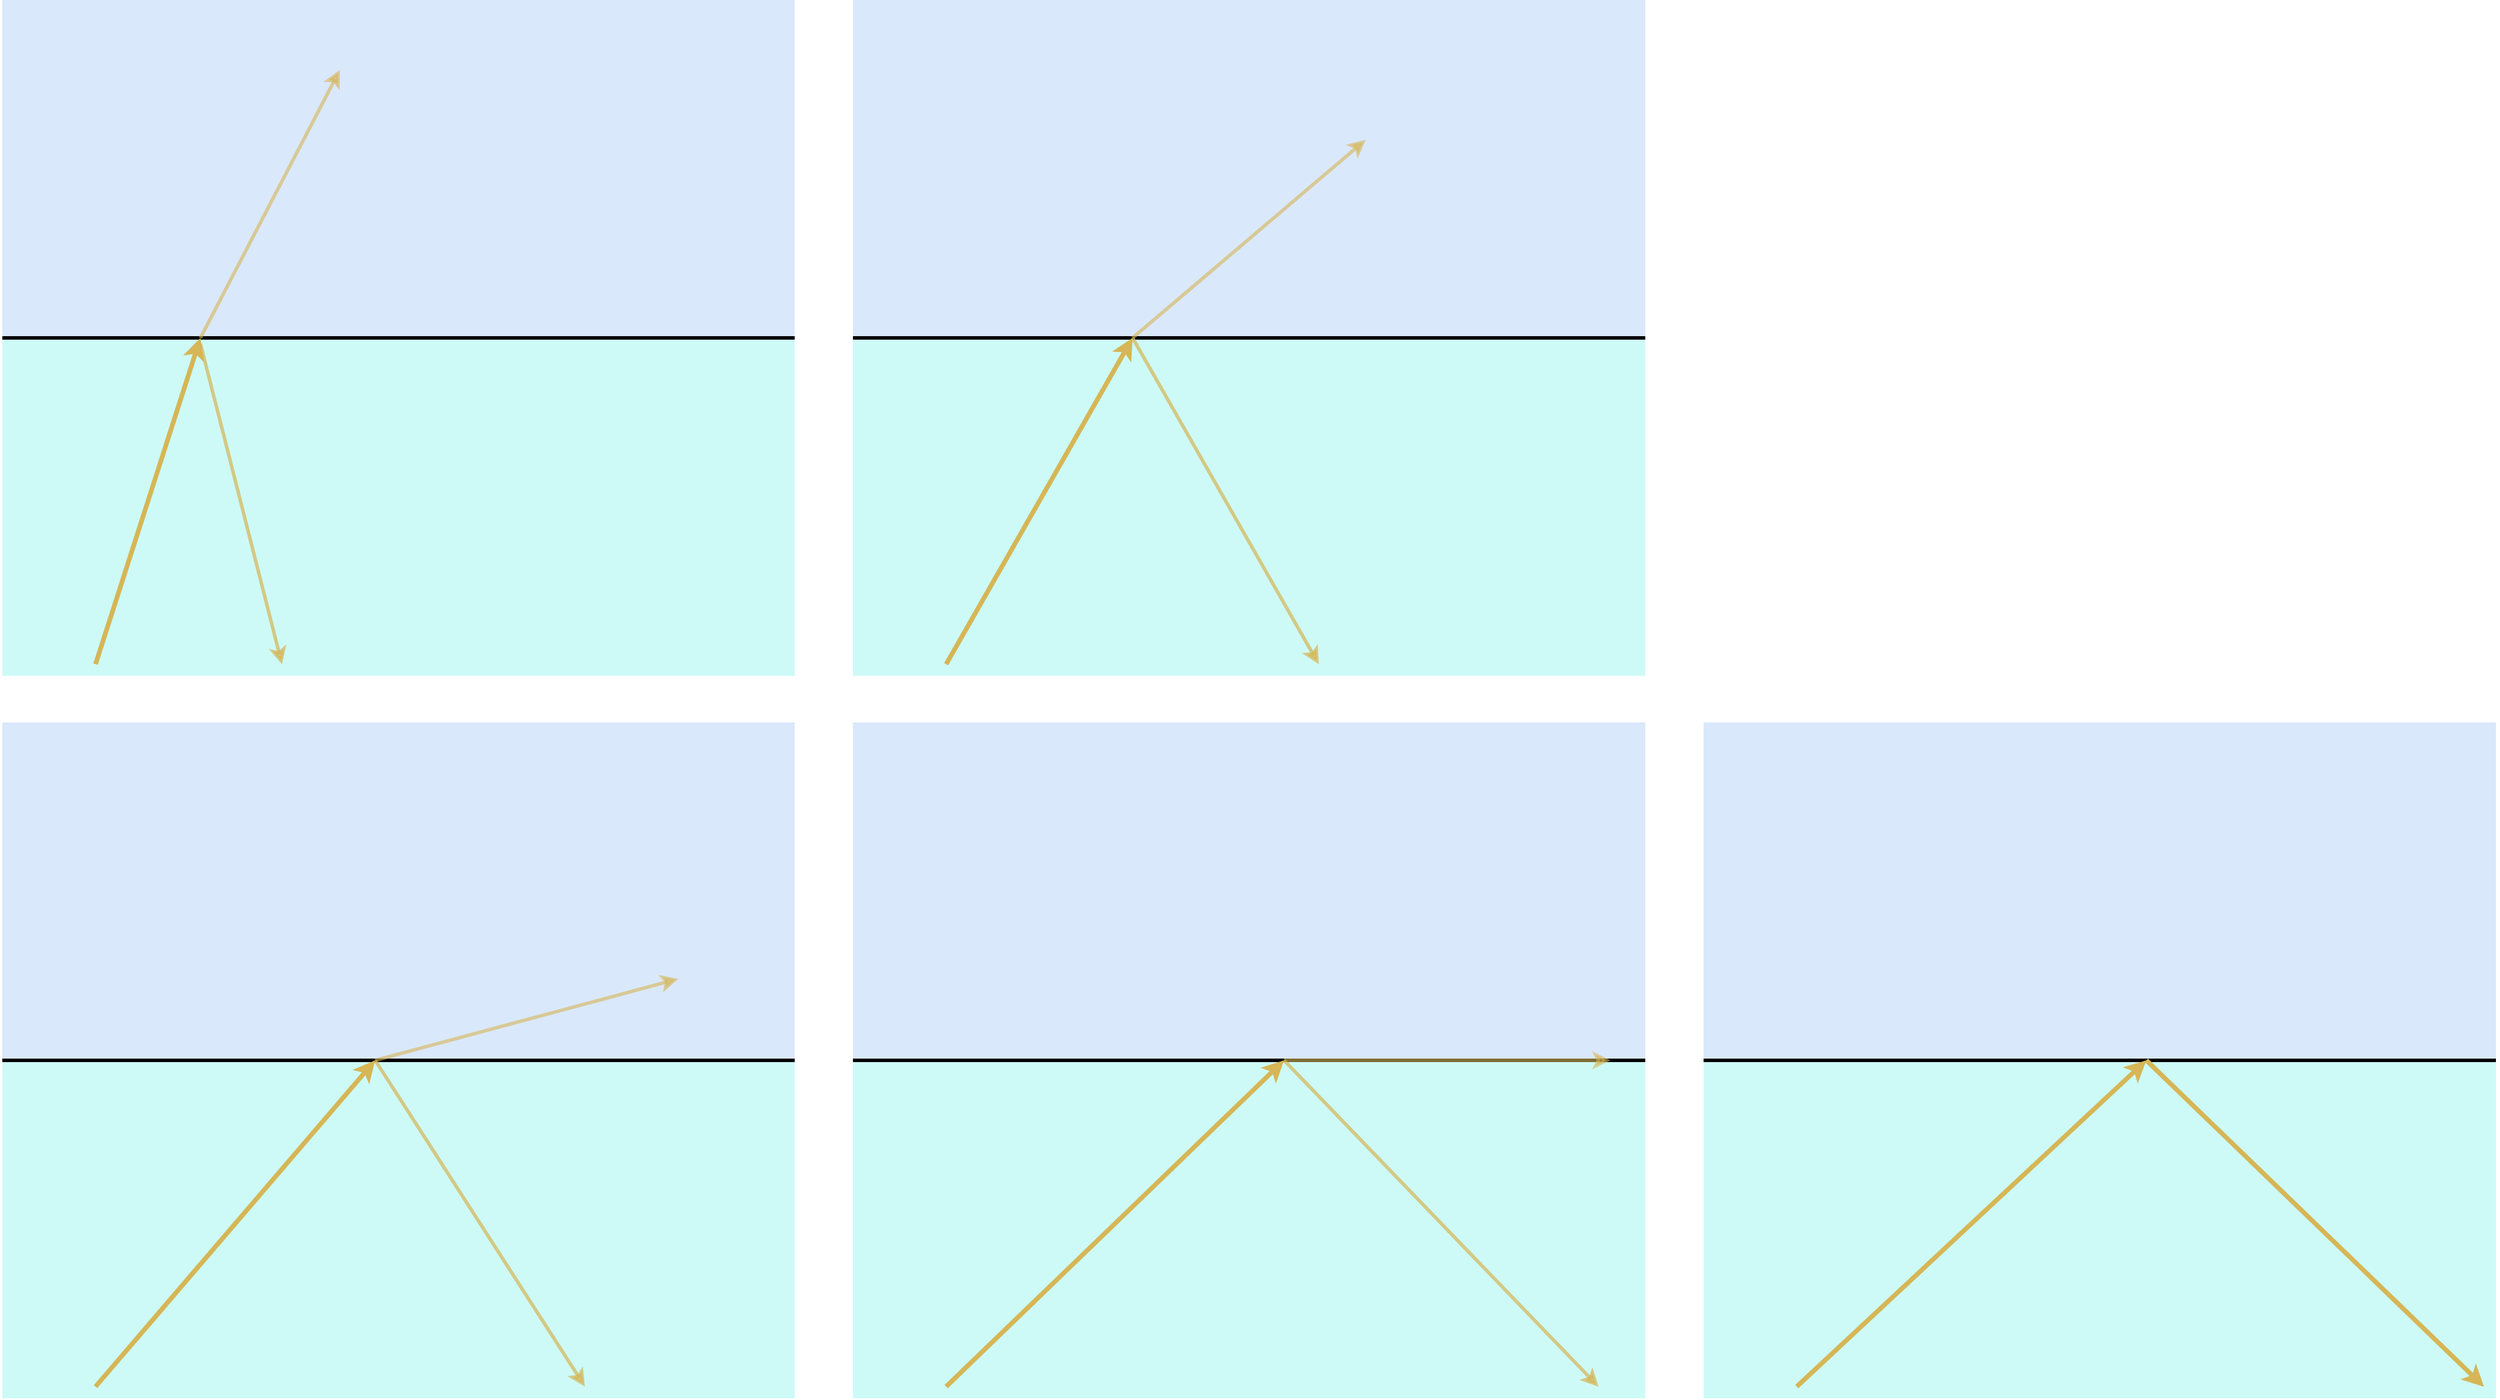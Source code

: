 <mxfile>
    <diagram id="iF_ic0QzFZOFLCidcIUw" name="Page-1">
        <mxGraphModel dx="1305" dy="1164" grid="1" gridSize="10" guides="1" tooltips="1" connect="1" arrows="1" fold="1" page="1" pageScale="1" pageWidth="827" pageHeight="1169" math="0" shadow="0">
            <root>
                <mxCell id="0"/>
                <mxCell id="1" parent="0"/>
                <mxCell id="3" value="" style="rounded=0;whiteSpace=wrap;html=1;fontSize=20;fillColor=#CDFAF7;strokeColor=none;" vertex="1" parent="1">
                    <mxGeometry x="80" y="520" width="680" height="290" as="geometry"/>
                </mxCell>
                <mxCell id="4" value="" style="rounded=0;whiteSpace=wrap;html=1;fontSize=20;fillColor=#dae8fc;strokeColor=none;" vertex="1" parent="1">
                    <mxGeometry x="80" y="230" width="680" height="290" as="geometry"/>
                </mxCell>
                <mxCell id="5" value="" style="endArrow=none;html=1;strokeWidth=3;" edge="1" parent="1">
                    <mxGeometry width="50" height="50" relative="1" as="geometry">
                        <mxPoint x="80" y="520" as="sourcePoint"/>
                        <mxPoint x="760" y="520" as="targetPoint"/>
                    </mxGeometry>
                </mxCell>
                <mxCell id="6" value="" style="endArrow=classic;html=1;strokeWidth=4;endFill=1;fillColor=#fff2cc;strokeColor=#d6b656;" edge="1" parent="1">
                    <mxGeometry width="50" height="50" relative="1" as="geometry">
                        <mxPoint x="160" y="800" as="sourcePoint"/>
                        <mxPoint x="250" y="520" as="targetPoint"/>
                    </mxGeometry>
                </mxCell>
                <mxCell id="7" value="" style="endArrow=classic;html=1;strokeWidth=3;endFill=1;fillColor=#fff2cc;strokeColor=#d6b656;opacity=70;entryX=0.353;entryY=0.966;entryDx=0;entryDy=0;entryPerimeter=0;" edge="1" parent="1" target="3">
                    <mxGeometry width="50" height="50" relative="1" as="geometry">
                        <mxPoint x="250" y="525" as="sourcePoint"/>
                        <mxPoint x="490" y="805" as="targetPoint"/>
                    </mxGeometry>
                </mxCell>
                <mxCell id="8" value="" style="endArrow=none;html=1;strokeWidth=2;dashed=1;dashPattern=8 8;startArrow=none;" edge="1" parent="1" source="3">
                    <mxGeometry width="50" height="50" relative="1" as="geometry">
                        <mxPoint x="400" y="980" as="sourcePoint"/>
                        <mxPoint x="400" y="520" as="targetPoint"/>
                    </mxGeometry>
                </mxCell>
                <mxCell id="11" value="" style="endArrow=classic;html=1;strokeWidth=3;endFill=1;fillColor=#fff2cc;strokeColor=#d6b656;entryX=0.426;entryY=0.207;entryDx=0;entryDy=0;entryPerimeter=0;opacity=60;" edge="1" parent="1" target="4">
                    <mxGeometry width="50" height="50" relative="1" as="geometry">
                        <mxPoint x="250" y="520" as="sourcePoint"/>
                        <mxPoint x="450" y="290" as="targetPoint"/>
                    </mxGeometry>
                </mxCell>
                <mxCell id="19" value="" style="rounded=0;whiteSpace=wrap;html=1;fontSize=20;fillColor=#CDFAF7;strokeColor=none;" vertex="1" parent="1">
                    <mxGeometry x="810" y="520" width="680" height="290" as="geometry"/>
                </mxCell>
                <mxCell id="20" value="" style="rounded=0;whiteSpace=wrap;html=1;fontSize=20;fillColor=#dae8fc;strokeColor=none;" vertex="1" parent="1">
                    <mxGeometry x="810" y="230" width="680" height="290" as="geometry"/>
                </mxCell>
                <mxCell id="21" value="" style="endArrow=none;html=1;strokeWidth=3;" edge="1" parent="1">
                    <mxGeometry width="50" height="50" relative="1" as="geometry">
                        <mxPoint x="810" y="520" as="sourcePoint"/>
                        <mxPoint x="1490" y="520" as="targetPoint"/>
                    </mxGeometry>
                </mxCell>
                <mxCell id="22" value="" style="endArrow=classic;html=1;strokeWidth=4;endFill=1;fillColor=#fff2cc;strokeColor=#d6b656;" edge="1" parent="1">
                    <mxGeometry width="50" height="50" relative="1" as="geometry">
                        <mxPoint x="890" y="800" as="sourcePoint"/>
                        <mxPoint x="1050" y="520" as="targetPoint"/>
                    </mxGeometry>
                </mxCell>
                <mxCell id="23" value="" style="endArrow=classic;html=1;strokeWidth=3;endFill=1;fillColor=#fff2cc;strokeColor=#d6b656;opacity=70;entryX=0.588;entryY=0.966;entryDx=0;entryDy=0;entryPerimeter=0;" edge="1" parent="1" target="19">
                    <mxGeometry width="50" height="50" relative="1" as="geometry">
                        <mxPoint x="1050" y="520" as="sourcePoint"/>
                        <mxPoint x="1220" y="805" as="targetPoint"/>
                    </mxGeometry>
                </mxCell>
                <mxCell id="24" value="" style="endArrow=none;html=1;strokeWidth=2;dashed=1;dashPattern=8 8;startArrow=none;" edge="1" parent="1" source="19">
                    <mxGeometry width="50" height="50" relative="1" as="geometry">
                        <mxPoint x="1130" y="980" as="sourcePoint"/>
                        <mxPoint x="1130" y="520" as="targetPoint"/>
                    </mxGeometry>
                </mxCell>
                <mxCell id="25" value="" style="endArrow=classic;html=1;strokeWidth=3;endFill=1;fillColor=#fff2cc;strokeColor=#d6b656;entryX=0.647;entryY=0.414;entryDx=0;entryDy=0;entryPerimeter=0;opacity=60;" edge="1" parent="1" target="20">
                    <mxGeometry width="50" height="50" relative="1" as="geometry">
                        <mxPoint x="1050" y="520" as="sourcePoint"/>
                        <mxPoint x="1180" y="290" as="targetPoint"/>
                    </mxGeometry>
                </mxCell>
                <mxCell id="26" value="" style="rounded=0;whiteSpace=wrap;html=1;fontSize=20;fillColor=#CDFAF7;strokeColor=none;" vertex="1" parent="1">
                    <mxGeometry x="80" y="1140" width="680" height="290" as="geometry"/>
                </mxCell>
                <mxCell id="27" value="" style="rounded=0;whiteSpace=wrap;html=1;fontSize=20;fillColor=#dae8fc;strokeColor=none;" vertex="1" parent="1">
                    <mxGeometry x="80" y="850" width="680" height="290" as="geometry"/>
                </mxCell>
                <mxCell id="28" value="" style="endArrow=none;html=1;strokeWidth=3;" edge="1" parent="1">
                    <mxGeometry width="50" height="50" relative="1" as="geometry">
                        <mxPoint x="80" y="1140" as="sourcePoint"/>
                        <mxPoint x="760" y="1140" as="targetPoint"/>
                    </mxGeometry>
                </mxCell>
                <mxCell id="29" value="" style="endArrow=classic;html=1;strokeWidth=4;endFill=1;fillColor=#fff2cc;strokeColor=#d6b656;" edge="1" parent="1">
                    <mxGeometry width="50" height="50" relative="1" as="geometry">
                        <mxPoint x="160" y="1420" as="sourcePoint"/>
                        <mxPoint x="400" y="1140" as="targetPoint"/>
                    </mxGeometry>
                </mxCell>
                <mxCell id="30" value="" style="endArrow=classic;html=1;strokeWidth=3;endFill=1;fillColor=#fff2cc;strokeColor=#d6b656;opacity=70;" edge="1" parent="1">
                    <mxGeometry width="50" height="50" relative="1" as="geometry">
                        <mxPoint x="400" y="1140" as="sourcePoint"/>
                        <mxPoint x="580" y="1420" as="targetPoint"/>
                    </mxGeometry>
                </mxCell>
                <mxCell id="31" value="" style="endArrow=none;html=1;strokeWidth=2;dashed=1;dashPattern=8 8;startArrow=none;" edge="1" parent="1" source="26">
                    <mxGeometry width="50" height="50" relative="1" as="geometry">
                        <mxPoint x="400" y="1600" as="sourcePoint"/>
                        <mxPoint x="400" y="1140" as="targetPoint"/>
                    </mxGeometry>
                </mxCell>
                <mxCell id="32" value="" style="endArrow=classic;html=1;strokeWidth=3;endFill=1;fillColor=#fff2cc;strokeColor=#d6b656;entryX=0.853;entryY=0.759;entryDx=0;entryDy=0;entryPerimeter=0;opacity=60;" edge="1" parent="1" target="27">
                    <mxGeometry width="50" height="50" relative="1" as="geometry">
                        <mxPoint x="400" y="1140" as="sourcePoint"/>
                        <mxPoint x="450" y="910" as="targetPoint"/>
                    </mxGeometry>
                </mxCell>
                <mxCell id="33" value="" style="rounded=0;whiteSpace=wrap;html=1;fontSize=20;fillColor=#CDFAF7;strokeColor=none;" vertex="1" parent="1">
                    <mxGeometry x="810" y="1140" width="680" height="290" as="geometry"/>
                </mxCell>
                <mxCell id="34" value="" style="rounded=0;whiteSpace=wrap;html=1;fontSize=20;fillColor=#dae8fc;strokeColor=none;" vertex="1" parent="1">
                    <mxGeometry x="810" y="850" width="680" height="290" as="geometry"/>
                </mxCell>
                <mxCell id="35" value="" style="endArrow=none;html=1;strokeWidth=3;" edge="1" parent="1">
                    <mxGeometry width="50" height="50" relative="1" as="geometry">
                        <mxPoint x="810" y="1140" as="sourcePoint"/>
                        <mxPoint x="1490" y="1140" as="targetPoint"/>
                    </mxGeometry>
                </mxCell>
                <mxCell id="36" value="" style="endArrow=classic;html=1;strokeWidth=4;endFill=1;fillColor=#fff2cc;strokeColor=#d6b656;" edge="1" parent="1">
                    <mxGeometry width="50" height="50" relative="1" as="geometry">
                        <mxPoint x="890" y="1420" as="sourcePoint"/>
                        <mxPoint x="1180" y="1140" as="targetPoint"/>
                    </mxGeometry>
                </mxCell>
                <mxCell id="37" value="" style="endArrow=classic;html=1;strokeWidth=3;endFill=1;fillColor=#fff2cc;strokeColor=#d6b656;opacity=70;entryX=0.941;entryY=0.966;entryDx=0;entryDy=0;entryPerimeter=0;" edge="1" parent="1" target="33">
                    <mxGeometry width="50" height="50" relative="1" as="geometry">
                        <mxPoint x="1180" y="1140" as="sourcePoint"/>
                        <mxPoint x="1310" y="1420" as="targetPoint"/>
                    </mxGeometry>
                </mxCell>
                <mxCell id="38" value="" style="endArrow=none;html=1;strokeWidth=2;dashed=1;dashPattern=8 8;startArrow=none;" edge="1" parent="1" source="33">
                    <mxGeometry width="50" height="50" relative="1" as="geometry">
                        <mxPoint x="1130" y="1600" as="sourcePoint"/>
                        <mxPoint x="1130" y="1140" as="targetPoint"/>
                    </mxGeometry>
                </mxCell>
                <mxCell id="39" value="" style="endArrow=classic;html=1;strokeWidth=3;endFill=1;fillColor=#fff2cc;strokeColor=#d6b656;opacity=60;" edge="1" parent="1">
                    <mxGeometry width="50" height="50" relative="1" as="geometry">
                        <mxPoint x="1180" y="1140" as="sourcePoint"/>
                        <mxPoint x="1460" y="1140" as="targetPoint"/>
                    </mxGeometry>
                </mxCell>
                <mxCell id="40" value="" style="rounded=0;whiteSpace=wrap;html=1;fontSize=20;fillColor=#CDFAF7;strokeColor=none;" vertex="1" parent="1">
                    <mxGeometry x="1540" y="1140" width="680" height="290" as="geometry"/>
                </mxCell>
                <mxCell id="41" value="" style="rounded=0;whiteSpace=wrap;html=1;fontSize=20;fillColor=#dae8fc;strokeColor=none;" vertex="1" parent="1">
                    <mxGeometry x="1540" y="850" width="680" height="290" as="geometry"/>
                </mxCell>
                <mxCell id="42" value="" style="endArrow=none;html=1;strokeWidth=3;" edge="1" parent="1">
                    <mxGeometry width="50" height="50" relative="1" as="geometry">
                        <mxPoint x="1540" y="1140" as="sourcePoint"/>
                        <mxPoint x="2220" y="1140" as="targetPoint"/>
                    </mxGeometry>
                </mxCell>
                <mxCell id="43" value="" style="endArrow=classic;html=1;strokeWidth=4;endFill=1;fillColor=#fff2cc;strokeColor=#d6b656;" edge="1" parent="1">
                    <mxGeometry width="50" height="50" relative="1" as="geometry">
                        <mxPoint x="1620" y="1420" as="sourcePoint"/>
                        <mxPoint x="1920" y="1140" as="targetPoint"/>
                    </mxGeometry>
                </mxCell>
                <mxCell id="45" value="" style="endArrow=none;html=1;strokeWidth=2;dashed=1;dashPattern=8 8;startArrow=none;" edge="1" parent="1" source="40">
                    <mxGeometry width="50" height="50" relative="1" as="geometry">
                        <mxPoint x="1860" y="1600" as="sourcePoint"/>
                        <mxPoint x="1860" y="1140" as="targetPoint"/>
                    </mxGeometry>
                </mxCell>
                <mxCell id="47" value="" style="endArrow=classic;html=1;strokeWidth=4;endFill=1;fillColor=#fff2cc;strokeColor=#d6b656;entryX=0.985;entryY=0.966;entryDx=0;entryDy=0;entryPerimeter=0;" edge="1" parent="1" target="40">
                    <mxGeometry width="50" height="50" relative="1" as="geometry">
                        <mxPoint x="1920" y="1140" as="sourcePoint"/>
                        <mxPoint x="1930" y="1150" as="targetPoint"/>
                    </mxGeometry>
                </mxCell>
            </root>
        </mxGraphModel>
    </diagram>
</mxfile>